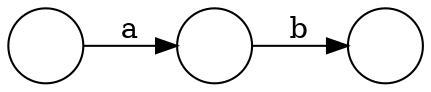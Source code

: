 digraph G {
    rankdir = LR;
    node[shape = circle];
    node1[label = " "];
    node2[label = " "];
    node3[label = " "];
    
    node1 -> node2 [label = a] ;
    node2 -> node3 [label = b] ;
}